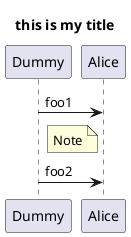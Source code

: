 {
  "sha1": "nhvm8leu1ymtpftqrw6002v3h25i908",
  "insertion": {
    "when": "2024-06-04T17:28:38.607Z",
    "user": "plantuml@gmail.com"
  }
}
@startuml
Title this is my title
Dummy -> Alice : foo1
note left of Alice [[http://www.google.fr]]
  Note
end note
Dummy -> Alice : foo2
@enduml
